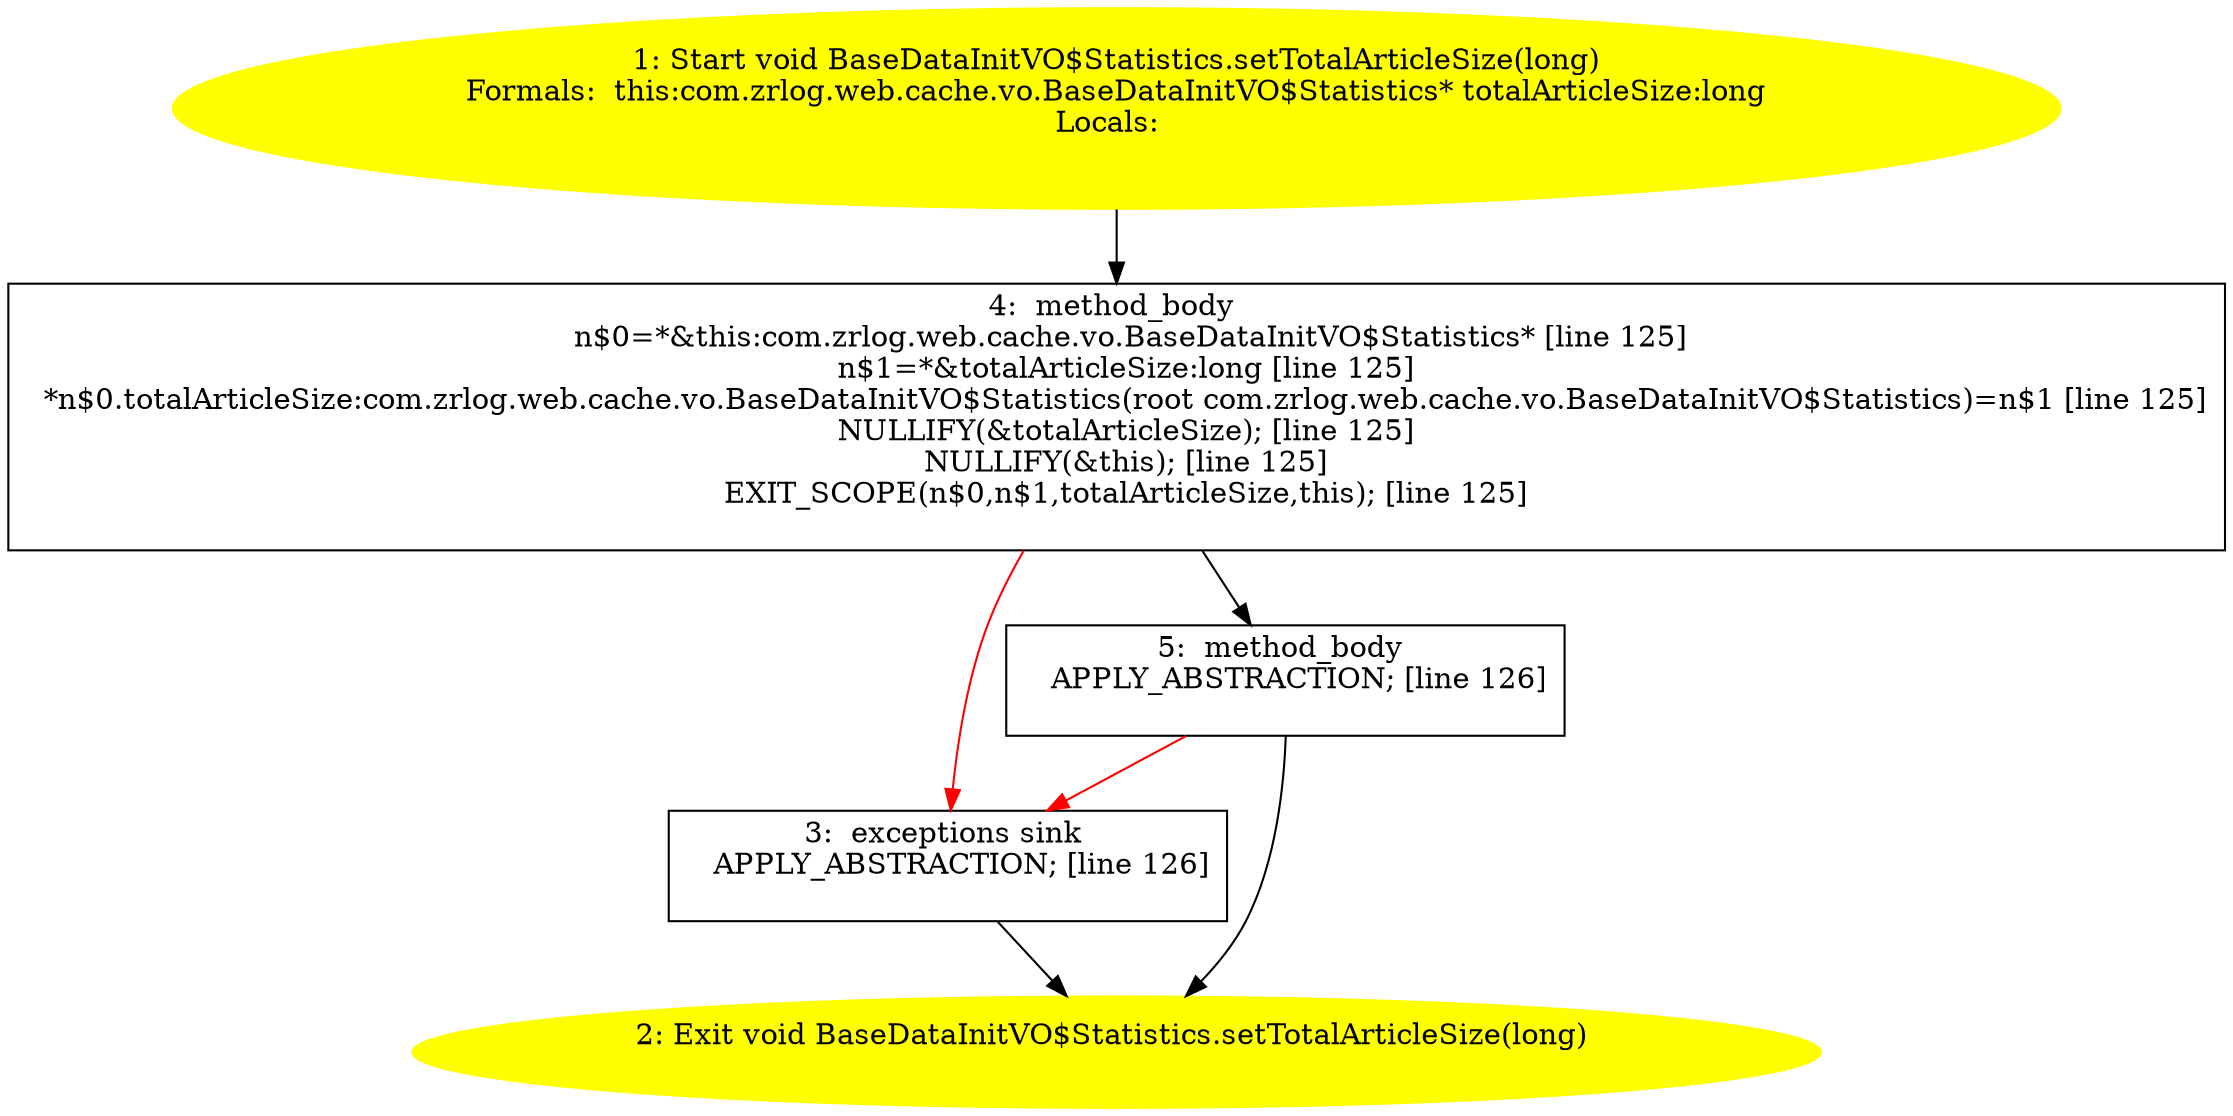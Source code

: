 /* @generated */
digraph cfg {
"com.zrlog.web.cache.vo.BaseDataInitVO$Statistics.setTotalArticleSize(long):void.72ec2f0830eac697a5bd2fc4635f8e9f_1" [label="1: Start void BaseDataInitVO$Statistics.setTotalArticleSize(long)\nFormals:  this:com.zrlog.web.cache.vo.BaseDataInitVO$Statistics* totalArticleSize:long\nLocals:  \n  " color=yellow style=filled]
	

	 "com.zrlog.web.cache.vo.BaseDataInitVO$Statistics.setTotalArticleSize(long):void.72ec2f0830eac697a5bd2fc4635f8e9f_1" -> "com.zrlog.web.cache.vo.BaseDataInitVO$Statistics.setTotalArticleSize(long):void.72ec2f0830eac697a5bd2fc4635f8e9f_4" ;
"com.zrlog.web.cache.vo.BaseDataInitVO$Statistics.setTotalArticleSize(long):void.72ec2f0830eac697a5bd2fc4635f8e9f_2" [label="2: Exit void BaseDataInitVO$Statistics.setTotalArticleSize(long) \n  " color=yellow style=filled]
	

"com.zrlog.web.cache.vo.BaseDataInitVO$Statistics.setTotalArticleSize(long):void.72ec2f0830eac697a5bd2fc4635f8e9f_3" [label="3:  exceptions sink \n   APPLY_ABSTRACTION; [line 126]\n " shape="box"]
	

	 "com.zrlog.web.cache.vo.BaseDataInitVO$Statistics.setTotalArticleSize(long):void.72ec2f0830eac697a5bd2fc4635f8e9f_3" -> "com.zrlog.web.cache.vo.BaseDataInitVO$Statistics.setTotalArticleSize(long):void.72ec2f0830eac697a5bd2fc4635f8e9f_2" ;
"com.zrlog.web.cache.vo.BaseDataInitVO$Statistics.setTotalArticleSize(long):void.72ec2f0830eac697a5bd2fc4635f8e9f_4" [label="4:  method_body \n   n$0=*&this:com.zrlog.web.cache.vo.BaseDataInitVO$Statistics* [line 125]\n  n$1=*&totalArticleSize:long [line 125]\n  *n$0.totalArticleSize:com.zrlog.web.cache.vo.BaseDataInitVO$Statistics(root com.zrlog.web.cache.vo.BaseDataInitVO$Statistics)=n$1 [line 125]\n  NULLIFY(&totalArticleSize); [line 125]\n  NULLIFY(&this); [line 125]\n  EXIT_SCOPE(n$0,n$1,totalArticleSize,this); [line 125]\n " shape="box"]
	

	 "com.zrlog.web.cache.vo.BaseDataInitVO$Statistics.setTotalArticleSize(long):void.72ec2f0830eac697a5bd2fc4635f8e9f_4" -> "com.zrlog.web.cache.vo.BaseDataInitVO$Statistics.setTotalArticleSize(long):void.72ec2f0830eac697a5bd2fc4635f8e9f_5" ;
	 "com.zrlog.web.cache.vo.BaseDataInitVO$Statistics.setTotalArticleSize(long):void.72ec2f0830eac697a5bd2fc4635f8e9f_4" -> "com.zrlog.web.cache.vo.BaseDataInitVO$Statistics.setTotalArticleSize(long):void.72ec2f0830eac697a5bd2fc4635f8e9f_3" [color="red" ];
"com.zrlog.web.cache.vo.BaseDataInitVO$Statistics.setTotalArticleSize(long):void.72ec2f0830eac697a5bd2fc4635f8e9f_5" [label="5:  method_body \n   APPLY_ABSTRACTION; [line 126]\n " shape="box"]
	

	 "com.zrlog.web.cache.vo.BaseDataInitVO$Statistics.setTotalArticleSize(long):void.72ec2f0830eac697a5bd2fc4635f8e9f_5" -> "com.zrlog.web.cache.vo.BaseDataInitVO$Statistics.setTotalArticleSize(long):void.72ec2f0830eac697a5bd2fc4635f8e9f_2" ;
	 "com.zrlog.web.cache.vo.BaseDataInitVO$Statistics.setTotalArticleSize(long):void.72ec2f0830eac697a5bd2fc4635f8e9f_5" -> "com.zrlog.web.cache.vo.BaseDataInitVO$Statistics.setTotalArticleSize(long):void.72ec2f0830eac697a5bd2fc4635f8e9f_3" [color="red" ];
}
